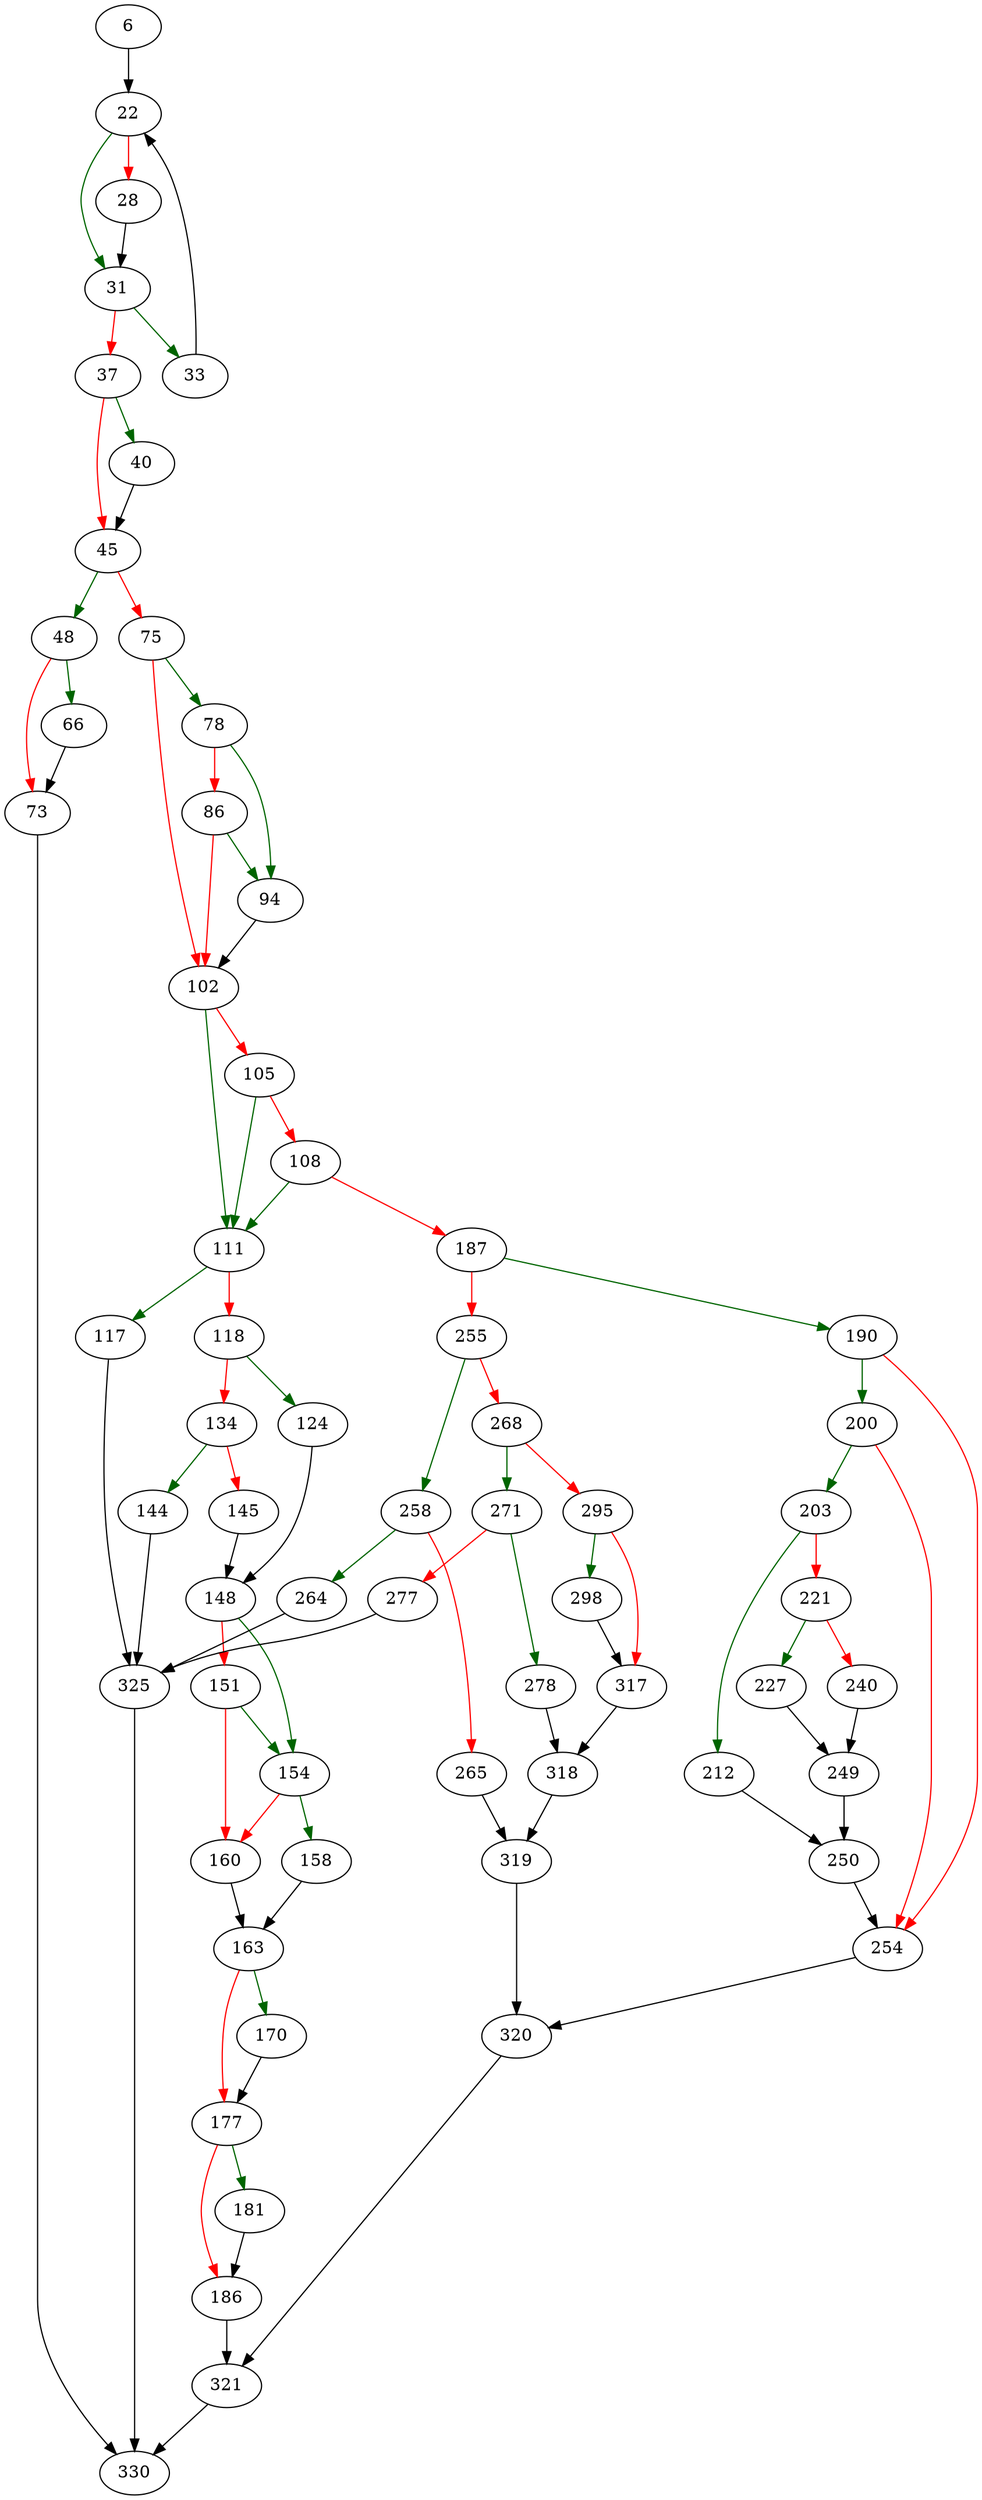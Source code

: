 strict digraph "valueFromExpr" {
	// Node definitions.
	6 [entry=true];
	22;
	31;
	28;
	33;
	37;
	40;
	45;
	48;
	75;
	66;
	73;
	330;
	78;
	102;
	94;
	86;
	111;
	105;
	108;
	187;
	117;
	118;
	325;
	124;
	134;
	148;
	144;
	145;
	154;
	151;
	160;
	158;
	163;
	170;
	177;
	181;
	186;
	321;
	190;
	255;
	200;
	254;
	203;
	212;
	221;
	250;
	227;
	240;
	249;
	320;
	258;
	268;
	264;
	265;
	319;
	271;
	295;
	278;
	277;
	318;
	298;
	317;

	// Edge definitions.
	6 -> 22;
	22 -> 31 [
		color=darkgreen
		cond=true
	];
	22 -> 28 [
		color=red
		cond=false
	];
	31 -> 33 [
		color=darkgreen
		cond=true
	];
	31 -> 37 [
		color=red
		cond=false
	];
	28 -> 31;
	33 -> 22;
	37 -> 40 [
		color=darkgreen
		cond=true
	];
	37 -> 45 [
		color=red
		cond=false
	];
	40 -> 45;
	45 -> 48 [
		color=darkgreen
		cond=true
	];
	45 -> 75 [
		color=red
		cond=false
	];
	48 -> 66 [
		color=darkgreen
		cond=true
	];
	48 -> 73 [
		color=red
		cond=false
	];
	75 -> 78 [
		color=darkgreen
		cond=true
	];
	75 -> 102 [
		color=red
		cond=false
	];
	66 -> 73;
	73 -> 330;
	78 -> 94 [
		color=darkgreen
		cond=true
	];
	78 -> 86 [
		color=red
		cond=false
	];
	102 -> 111 [
		color=darkgreen
		cond=true
	];
	102 -> 105 [
		color=red
		cond=false
	];
	94 -> 102;
	86 -> 102 [
		color=red
		cond=false
	];
	86 -> 94 [
		color=darkgreen
		cond=true
	];
	111 -> 117 [
		color=darkgreen
		cond=true
	];
	111 -> 118 [
		color=red
		cond=false
	];
	105 -> 111 [
		color=darkgreen
		cond=true
	];
	105 -> 108 [
		color=red
		cond=false
	];
	108 -> 111 [
		color=darkgreen
		cond=true
	];
	108 -> 187 [
		color=red
		cond=false
	];
	187 -> 190 [
		color=darkgreen
		cond=true
	];
	187 -> 255 [
		color=red
		cond=false
	];
	117 -> 325;
	118 -> 124 [
		color=darkgreen
		cond=true
	];
	118 -> 134 [
		color=red
		cond=false
	];
	325 -> 330;
	124 -> 148;
	134 -> 144 [
		color=darkgreen
		cond=true
	];
	134 -> 145 [
		color=red
		cond=false
	];
	148 -> 154 [
		color=darkgreen
		cond=true
	];
	148 -> 151 [
		color=red
		cond=false
	];
	144 -> 325;
	145 -> 148;
	154 -> 160 [
		color=red
		cond=false
	];
	154 -> 158 [
		color=darkgreen
		cond=true
	];
	151 -> 154 [
		color=darkgreen
		cond=true
	];
	151 -> 160 [
		color=red
		cond=false
	];
	160 -> 163;
	158 -> 163;
	163 -> 170 [
		color=darkgreen
		cond=true
	];
	163 -> 177 [
		color=red
		cond=false
	];
	170 -> 177;
	177 -> 181 [
		color=darkgreen
		cond=true
	];
	177 -> 186 [
		color=red
		cond=false
	];
	181 -> 186;
	186 -> 321;
	321 -> 330;
	190 -> 200 [
		color=darkgreen
		cond=true
	];
	190 -> 254 [
		color=red
		cond=false
	];
	255 -> 258 [
		color=darkgreen
		cond=true
	];
	255 -> 268 [
		color=red
		cond=false
	];
	200 -> 254 [
		color=red
		cond=false
	];
	200 -> 203 [
		color=darkgreen
		cond=true
	];
	254 -> 320;
	203 -> 212 [
		color=darkgreen
		cond=true
	];
	203 -> 221 [
		color=red
		cond=false
	];
	212 -> 250;
	221 -> 227 [
		color=darkgreen
		cond=true
	];
	221 -> 240 [
		color=red
		cond=false
	];
	250 -> 254;
	227 -> 249;
	240 -> 249;
	249 -> 250;
	320 -> 321;
	258 -> 264 [
		color=darkgreen
		cond=true
	];
	258 -> 265 [
		color=red
		cond=false
	];
	268 -> 271 [
		color=darkgreen
		cond=true
	];
	268 -> 295 [
		color=red
		cond=false
	];
	264 -> 325;
	265 -> 319;
	319 -> 320;
	271 -> 278 [
		color=darkgreen
		cond=true
	];
	271 -> 277 [
		color=red
		cond=false
	];
	295 -> 298 [
		color=darkgreen
		cond=true
	];
	295 -> 317 [
		color=red
		cond=false
	];
	278 -> 318;
	277 -> 325;
	318 -> 319;
	298 -> 317;
	317 -> 318;
}